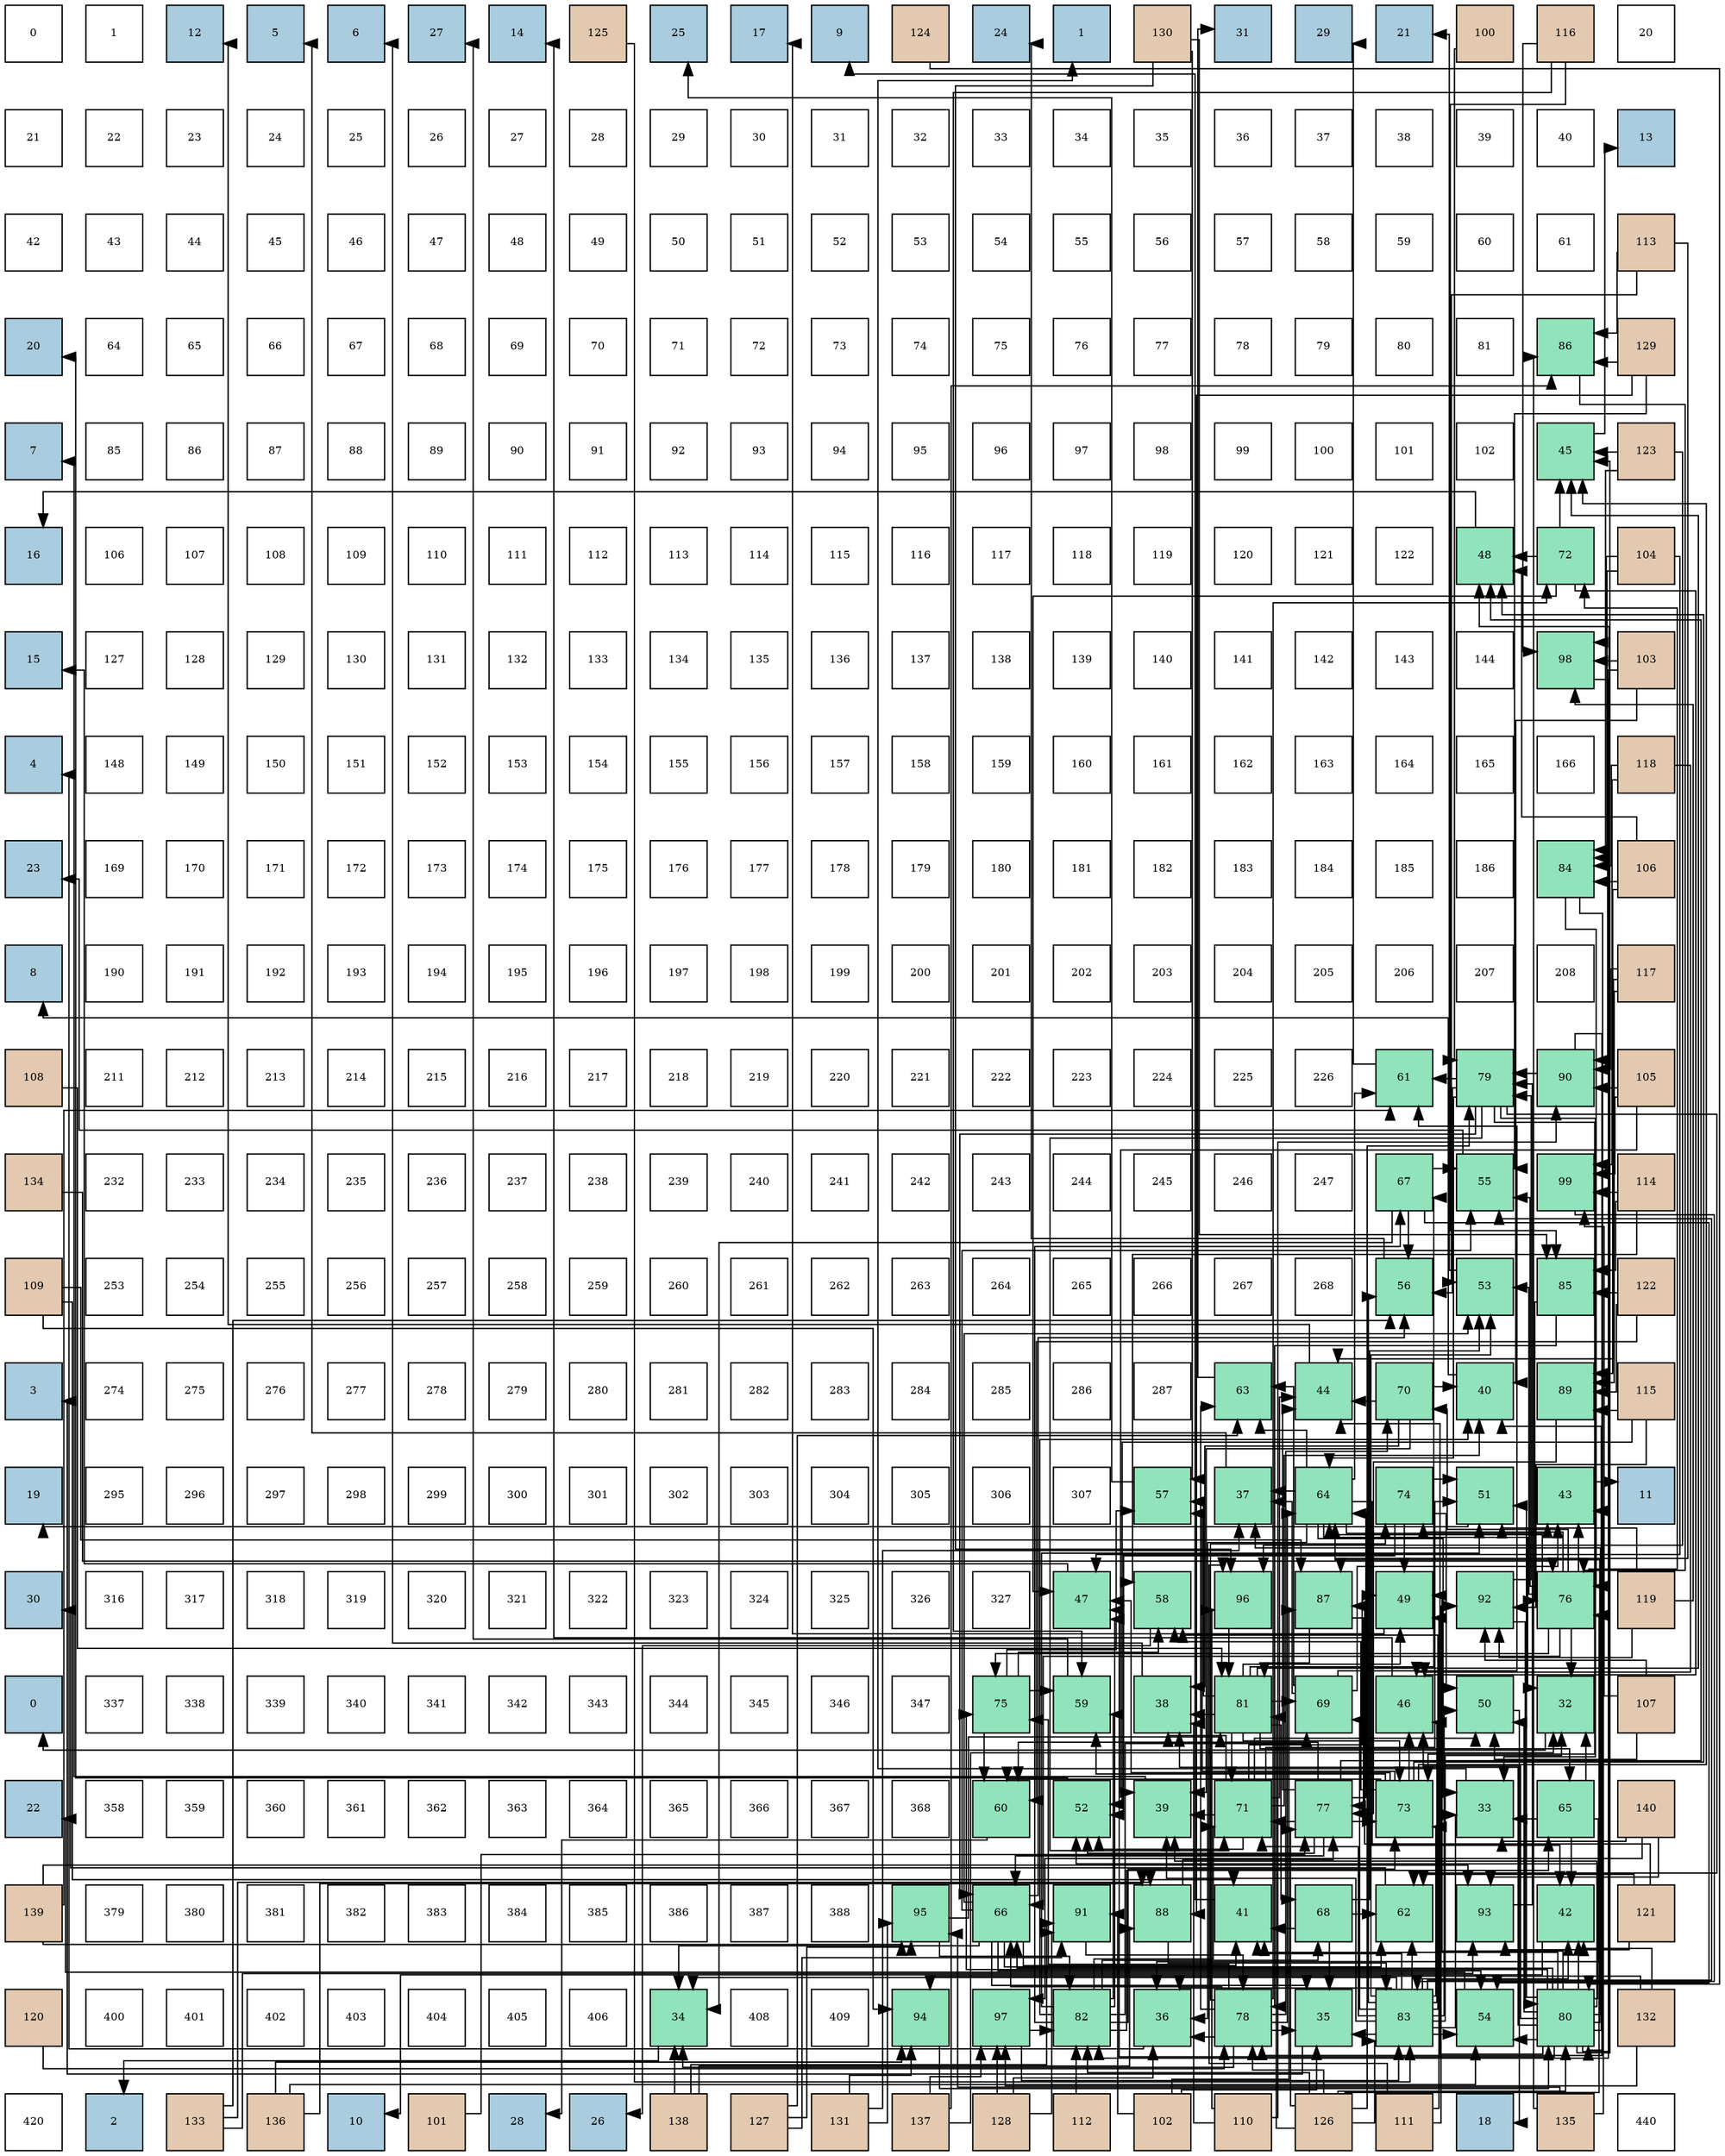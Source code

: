 digraph layout{
 rankdir=TB;
 splines=ortho;
 node [style=filled shape=square fixedsize=true width=0.6];
0[label="0", fontsize=8, fillcolor="#ffffff"];
1[label="1", fontsize=8, fillcolor="#ffffff"];
2[label="12", fontsize=8, fillcolor="#a9ccde"];
3[label="5", fontsize=8, fillcolor="#a9ccde"];
4[label="6", fontsize=8, fillcolor="#a9ccde"];
5[label="27", fontsize=8, fillcolor="#a9ccde"];
6[label="14", fontsize=8, fillcolor="#a9ccde"];
7[label="125", fontsize=8, fillcolor="#e3c9af"];
8[label="25", fontsize=8, fillcolor="#a9ccde"];
9[label="17", fontsize=8, fillcolor="#a9ccde"];
10[label="9", fontsize=8, fillcolor="#a9ccde"];
11[label="124", fontsize=8, fillcolor="#e3c9af"];
12[label="24", fontsize=8, fillcolor="#a9ccde"];
13[label="1", fontsize=8, fillcolor="#a9ccde"];
14[label="130", fontsize=8, fillcolor="#e3c9af"];
15[label="31", fontsize=8, fillcolor="#a9ccde"];
16[label="29", fontsize=8, fillcolor="#a9ccde"];
17[label="21", fontsize=8, fillcolor="#a9ccde"];
18[label="100", fontsize=8, fillcolor="#e3c9af"];
19[label="116", fontsize=8, fillcolor="#e3c9af"];
20[label="20", fontsize=8, fillcolor="#ffffff"];
21[label="21", fontsize=8, fillcolor="#ffffff"];
22[label="22", fontsize=8, fillcolor="#ffffff"];
23[label="23", fontsize=8, fillcolor="#ffffff"];
24[label="24", fontsize=8, fillcolor="#ffffff"];
25[label="25", fontsize=8, fillcolor="#ffffff"];
26[label="26", fontsize=8, fillcolor="#ffffff"];
27[label="27", fontsize=8, fillcolor="#ffffff"];
28[label="28", fontsize=8, fillcolor="#ffffff"];
29[label="29", fontsize=8, fillcolor="#ffffff"];
30[label="30", fontsize=8, fillcolor="#ffffff"];
31[label="31", fontsize=8, fillcolor="#ffffff"];
32[label="32", fontsize=8, fillcolor="#ffffff"];
33[label="33", fontsize=8, fillcolor="#ffffff"];
34[label="34", fontsize=8, fillcolor="#ffffff"];
35[label="35", fontsize=8, fillcolor="#ffffff"];
36[label="36", fontsize=8, fillcolor="#ffffff"];
37[label="37", fontsize=8, fillcolor="#ffffff"];
38[label="38", fontsize=8, fillcolor="#ffffff"];
39[label="39", fontsize=8, fillcolor="#ffffff"];
40[label="40", fontsize=8, fillcolor="#ffffff"];
41[label="13", fontsize=8, fillcolor="#a9ccde"];
42[label="42", fontsize=8, fillcolor="#ffffff"];
43[label="43", fontsize=8, fillcolor="#ffffff"];
44[label="44", fontsize=8, fillcolor="#ffffff"];
45[label="45", fontsize=8, fillcolor="#ffffff"];
46[label="46", fontsize=8, fillcolor="#ffffff"];
47[label="47", fontsize=8, fillcolor="#ffffff"];
48[label="48", fontsize=8, fillcolor="#ffffff"];
49[label="49", fontsize=8, fillcolor="#ffffff"];
50[label="50", fontsize=8, fillcolor="#ffffff"];
51[label="51", fontsize=8, fillcolor="#ffffff"];
52[label="52", fontsize=8, fillcolor="#ffffff"];
53[label="53", fontsize=8, fillcolor="#ffffff"];
54[label="54", fontsize=8, fillcolor="#ffffff"];
55[label="55", fontsize=8, fillcolor="#ffffff"];
56[label="56", fontsize=8, fillcolor="#ffffff"];
57[label="57", fontsize=8, fillcolor="#ffffff"];
58[label="58", fontsize=8, fillcolor="#ffffff"];
59[label="59", fontsize=8, fillcolor="#ffffff"];
60[label="60", fontsize=8, fillcolor="#ffffff"];
61[label="61", fontsize=8, fillcolor="#ffffff"];
62[label="113", fontsize=8, fillcolor="#e3c9af"];
63[label="20", fontsize=8, fillcolor="#a9ccde"];
64[label="64", fontsize=8, fillcolor="#ffffff"];
65[label="65", fontsize=8, fillcolor="#ffffff"];
66[label="66", fontsize=8, fillcolor="#ffffff"];
67[label="67", fontsize=8, fillcolor="#ffffff"];
68[label="68", fontsize=8, fillcolor="#ffffff"];
69[label="69", fontsize=8, fillcolor="#ffffff"];
70[label="70", fontsize=8, fillcolor="#ffffff"];
71[label="71", fontsize=8, fillcolor="#ffffff"];
72[label="72", fontsize=8, fillcolor="#ffffff"];
73[label="73", fontsize=8, fillcolor="#ffffff"];
74[label="74", fontsize=8, fillcolor="#ffffff"];
75[label="75", fontsize=8, fillcolor="#ffffff"];
76[label="76", fontsize=8, fillcolor="#ffffff"];
77[label="77", fontsize=8, fillcolor="#ffffff"];
78[label="78", fontsize=8, fillcolor="#ffffff"];
79[label="79", fontsize=8, fillcolor="#ffffff"];
80[label="80", fontsize=8, fillcolor="#ffffff"];
81[label="81", fontsize=8, fillcolor="#ffffff"];
82[label="86", fontsize=8, fillcolor="#91e3bb"];
83[label="129", fontsize=8, fillcolor="#e3c9af"];
84[label="7", fontsize=8, fillcolor="#a9ccde"];
85[label="85", fontsize=8, fillcolor="#ffffff"];
86[label="86", fontsize=8, fillcolor="#ffffff"];
87[label="87", fontsize=8, fillcolor="#ffffff"];
88[label="88", fontsize=8, fillcolor="#ffffff"];
89[label="89", fontsize=8, fillcolor="#ffffff"];
90[label="90", fontsize=8, fillcolor="#ffffff"];
91[label="91", fontsize=8, fillcolor="#ffffff"];
92[label="92", fontsize=8, fillcolor="#ffffff"];
93[label="93", fontsize=8, fillcolor="#ffffff"];
94[label="94", fontsize=8, fillcolor="#ffffff"];
95[label="95", fontsize=8, fillcolor="#ffffff"];
96[label="96", fontsize=8, fillcolor="#ffffff"];
97[label="97", fontsize=8, fillcolor="#ffffff"];
98[label="98", fontsize=8, fillcolor="#ffffff"];
99[label="99", fontsize=8, fillcolor="#ffffff"];
100[label="100", fontsize=8, fillcolor="#ffffff"];
101[label="101", fontsize=8, fillcolor="#ffffff"];
102[label="102", fontsize=8, fillcolor="#ffffff"];
103[label="45", fontsize=8, fillcolor="#91e3bb"];
104[label="123", fontsize=8, fillcolor="#e3c9af"];
105[label="16", fontsize=8, fillcolor="#a9ccde"];
106[label="106", fontsize=8, fillcolor="#ffffff"];
107[label="107", fontsize=8, fillcolor="#ffffff"];
108[label="108", fontsize=8, fillcolor="#ffffff"];
109[label="109", fontsize=8, fillcolor="#ffffff"];
110[label="110", fontsize=8, fillcolor="#ffffff"];
111[label="111", fontsize=8, fillcolor="#ffffff"];
112[label="112", fontsize=8, fillcolor="#ffffff"];
113[label="113", fontsize=8, fillcolor="#ffffff"];
114[label="114", fontsize=8, fillcolor="#ffffff"];
115[label="115", fontsize=8, fillcolor="#ffffff"];
116[label="116", fontsize=8, fillcolor="#ffffff"];
117[label="117", fontsize=8, fillcolor="#ffffff"];
118[label="118", fontsize=8, fillcolor="#ffffff"];
119[label="119", fontsize=8, fillcolor="#ffffff"];
120[label="120", fontsize=8, fillcolor="#ffffff"];
121[label="121", fontsize=8, fillcolor="#ffffff"];
122[label="122", fontsize=8, fillcolor="#ffffff"];
123[label="48", fontsize=8, fillcolor="#91e3bb"];
124[label="72", fontsize=8, fillcolor="#91e3bb"];
125[label="104", fontsize=8, fillcolor="#e3c9af"];
126[label="15", fontsize=8, fillcolor="#a9ccde"];
127[label="127", fontsize=8, fillcolor="#ffffff"];
128[label="128", fontsize=8, fillcolor="#ffffff"];
129[label="129", fontsize=8, fillcolor="#ffffff"];
130[label="130", fontsize=8, fillcolor="#ffffff"];
131[label="131", fontsize=8, fillcolor="#ffffff"];
132[label="132", fontsize=8, fillcolor="#ffffff"];
133[label="133", fontsize=8, fillcolor="#ffffff"];
134[label="134", fontsize=8, fillcolor="#ffffff"];
135[label="135", fontsize=8, fillcolor="#ffffff"];
136[label="136", fontsize=8, fillcolor="#ffffff"];
137[label="137", fontsize=8, fillcolor="#ffffff"];
138[label="138", fontsize=8, fillcolor="#ffffff"];
139[label="139", fontsize=8, fillcolor="#ffffff"];
140[label="140", fontsize=8, fillcolor="#ffffff"];
141[label="141", fontsize=8, fillcolor="#ffffff"];
142[label="142", fontsize=8, fillcolor="#ffffff"];
143[label="143", fontsize=8, fillcolor="#ffffff"];
144[label="144", fontsize=8, fillcolor="#ffffff"];
145[label="98", fontsize=8, fillcolor="#91e3bb"];
146[label="103", fontsize=8, fillcolor="#e3c9af"];
147[label="4", fontsize=8, fillcolor="#a9ccde"];
148[label="148", fontsize=8, fillcolor="#ffffff"];
149[label="149", fontsize=8, fillcolor="#ffffff"];
150[label="150", fontsize=8, fillcolor="#ffffff"];
151[label="151", fontsize=8, fillcolor="#ffffff"];
152[label="152", fontsize=8, fillcolor="#ffffff"];
153[label="153", fontsize=8, fillcolor="#ffffff"];
154[label="154", fontsize=8, fillcolor="#ffffff"];
155[label="155", fontsize=8, fillcolor="#ffffff"];
156[label="156", fontsize=8, fillcolor="#ffffff"];
157[label="157", fontsize=8, fillcolor="#ffffff"];
158[label="158", fontsize=8, fillcolor="#ffffff"];
159[label="159", fontsize=8, fillcolor="#ffffff"];
160[label="160", fontsize=8, fillcolor="#ffffff"];
161[label="161", fontsize=8, fillcolor="#ffffff"];
162[label="162", fontsize=8, fillcolor="#ffffff"];
163[label="163", fontsize=8, fillcolor="#ffffff"];
164[label="164", fontsize=8, fillcolor="#ffffff"];
165[label="165", fontsize=8, fillcolor="#ffffff"];
166[label="166", fontsize=8, fillcolor="#ffffff"];
167[label="118", fontsize=8, fillcolor="#e3c9af"];
168[label="23", fontsize=8, fillcolor="#a9ccde"];
169[label="169", fontsize=8, fillcolor="#ffffff"];
170[label="170", fontsize=8, fillcolor="#ffffff"];
171[label="171", fontsize=8, fillcolor="#ffffff"];
172[label="172", fontsize=8, fillcolor="#ffffff"];
173[label="173", fontsize=8, fillcolor="#ffffff"];
174[label="174", fontsize=8, fillcolor="#ffffff"];
175[label="175", fontsize=8, fillcolor="#ffffff"];
176[label="176", fontsize=8, fillcolor="#ffffff"];
177[label="177", fontsize=8, fillcolor="#ffffff"];
178[label="178", fontsize=8, fillcolor="#ffffff"];
179[label="179", fontsize=8, fillcolor="#ffffff"];
180[label="180", fontsize=8, fillcolor="#ffffff"];
181[label="181", fontsize=8, fillcolor="#ffffff"];
182[label="182", fontsize=8, fillcolor="#ffffff"];
183[label="183", fontsize=8, fillcolor="#ffffff"];
184[label="184", fontsize=8, fillcolor="#ffffff"];
185[label="185", fontsize=8, fillcolor="#ffffff"];
186[label="186", fontsize=8, fillcolor="#ffffff"];
187[label="84", fontsize=8, fillcolor="#91e3bb"];
188[label="106", fontsize=8, fillcolor="#e3c9af"];
189[label="8", fontsize=8, fillcolor="#a9ccde"];
190[label="190", fontsize=8, fillcolor="#ffffff"];
191[label="191", fontsize=8, fillcolor="#ffffff"];
192[label="192", fontsize=8, fillcolor="#ffffff"];
193[label="193", fontsize=8, fillcolor="#ffffff"];
194[label="194", fontsize=8, fillcolor="#ffffff"];
195[label="195", fontsize=8, fillcolor="#ffffff"];
196[label="196", fontsize=8, fillcolor="#ffffff"];
197[label="197", fontsize=8, fillcolor="#ffffff"];
198[label="198", fontsize=8, fillcolor="#ffffff"];
199[label="199", fontsize=8, fillcolor="#ffffff"];
200[label="200", fontsize=8, fillcolor="#ffffff"];
201[label="201", fontsize=8, fillcolor="#ffffff"];
202[label="202", fontsize=8, fillcolor="#ffffff"];
203[label="203", fontsize=8, fillcolor="#ffffff"];
204[label="204", fontsize=8, fillcolor="#ffffff"];
205[label="205", fontsize=8, fillcolor="#ffffff"];
206[label="206", fontsize=8, fillcolor="#ffffff"];
207[label="207", fontsize=8, fillcolor="#ffffff"];
208[label="208", fontsize=8, fillcolor="#ffffff"];
209[label="117", fontsize=8, fillcolor="#e3c9af"];
210[label="108", fontsize=8, fillcolor="#e3c9af"];
211[label="211", fontsize=8, fillcolor="#ffffff"];
212[label="212", fontsize=8, fillcolor="#ffffff"];
213[label="213", fontsize=8, fillcolor="#ffffff"];
214[label="214", fontsize=8, fillcolor="#ffffff"];
215[label="215", fontsize=8, fillcolor="#ffffff"];
216[label="216", fontsize=8, fillcolor="#ffffff"];
217[label="217", fontsize=8, fillcolor="#ffffff"];
218[label="218", fontsize=8, fillcolor="#ffffff"];
219[label="219", fontsize=8, fillcolor="#ffffff"];
220[label="220", fontsize=8, fillcolor="#ffffff"];
221[label="221", fontsize=8, fillcolor="#ffffff"];
222[label="222", fontsize=8, fillcolor="#ffffff"];
223[label="223", fontsize=8, fillcolor="#ffffff"];
224[label="224", fontsize=8, fillcolor="#ffffff"];
225[label="225", fontsize=8, fillcolor="#ffffff"];
226[label="226", fontsize=8, fillcolor="#ffffff"];
227[label="61", fontsize=8, fillcolor="#91e3bb"];
228[label="79", fontsize=8, fillcolor="#91e3bb"];
229[label="90", fontsize=8, fillcolor="#91e3bb"];
230[label="105", fontsize=8, fillcolor="#e3c9af"];
231[label="134", fontsize=8, fillcolor="#e3c9af"];
232[label="232", fontsize=8, fillcolor="#ffffff"];
233[label="233", fontsize=8, fillcolor="#ffffff"];
234[label="234", fontsize=8, fillcolor="#ffffff"];
235[label="235", fontsize=8, fillcolor="#ffffff"];
236[label="236", fontsize=8, fillcolor="#ffffff"];
237[label="237", fontsize=8, fillcolor="#ffffff"];
238[label="238", fontsize=8, fillcolor="#ffffff"];
239[label="239", fontsize=8, fillcolor="#ffffff"];
240[label="240", fontsize=8, fillcolor="#ffffff"];
241[label="241", fontsize=8, fillcolor="#ffffff"];
242[label="242", fontsize=8, fillcolor="#ffffff"];
243[label="243", fontsize=8, fillcolor="#ffffff"];
244[label="244", fontsize=8, fillcolor="#ffffff"];
245[label="245", fontsize=8, fillcolor="#ffffff"];
246[label="246", fontsize=8, fillcolor="#ffffff"];
247[label="247", fontsize=8, fillcolor="#ffffff"];
248[label="67", fontsize=8, fillcolor="#91e3bb"];
249[label="55", fontsize=8, fillcolor="#91e3bb"];
250[label="99", fontsize=8, fillcolor="#91e3bb"];
251[label="114", fontsize=8, fillcolor="#e3c9af"];
252[label="109", fontsize=8, fillcolor="#e3c9af"];
253[label="253", fontsize=8, fillcolor="#ffffff"];
254[label="254", fontsize=8, fillcolor="#ffffff"];
255[label="255", fontsize=8, fillcolor="#ffffff"];
256[label="256", fontsize=8, fillcolor="#ffffff"];
257[label="257", fontsize=8, fillcolor="#ffffff"];
258[label="258", fontsize=8, fillcolor="#ffffff"];
259[label="259", fontsize=8, fillcolor="#ffffff"];
260[label="260", fontsize=8, fillcolor="#ffffff"];
261[label="261", fontsize=8, fillcolor="#ffffff"];
262[label="262", fontsize=8, fillcolor="#ffffff"];
263[label="263", fontsize=8, fillcolor="#ffffff"];
264[label="264", fontsize=8, fillcolor="#ffffff"];
265[label="265", fontsize=8, fillcolor="#ffffff"];
266[label="266", fontsize=8, fillcolor="#ffffff"];
267[label="267", fontsize=8, fillcolor="#ffffff"];
268[label="268", fontsize=8, fillcolor="#ffffff"];
269[label="56", fontsize=8, fillcolor="#91e3bb"];
270[label="53", fontsize=8, fillcolor="#91e3bb"];
271[label="85", fontsize=8, fillcolor="#91e3bb"];
272[label="122", fontsize=8, fillcolor="#e3c9af"];
273[label="3", fontsize=8, fillcolor="#a9ccde"];
274[label="274", fontsize=8, fillcolor="#ffffff"];
275[label="275", fontsize=8, fillcolor="#ffffff"];
276[label="276", fontsize=8, fillcolor="#ffffff"];
277[label="277", fontsize=8, fillcolor="#ffffff"];
278[label="278", fontsize=8, fillcolor="#ffffff"];
279[label="279", fontsize=8, fillcolor="#ffffff"];
280[label="280", fontsize=8, fillcolor="#ffffff"];
281[label="281", fontsize=8, fillcolor="#ffffff"];
282[label="282", fontsize=8, fillcolor="#ffffff"];
283[label="283", fontsize=8, fillcolor="#ffffff"];
284[label="284", fontsize=8, fillcolor="#ffffff"];
285[label="285", fontsize=8, fillcolor="#ffffff"];
286[label="286", fontsize=8, fillcolor="#ffffff"];
287[label="287", fontsize=8, fillcolor="#ffffff"];
288[label="63", fontsize=8, fillcolor="#91e3bb"];
289[label="44", fontsize=8, fillcolor="#91e3bb"];
290[label="70", fontsize=8, fillcolor="#91e3bb"];
291[label="40", fontsize=8, fillcolor="#91e3bb"];
292[label="89", fontsize=8, fillcolor="#91e3bb"];
293[label="115", fontsize=8, fillcolor="#e3c9af"];
294[label="19", fontsize=8, fillcolor="#a9ccde"];
295[label="295", fontsize=8, fillcolor="#ffffff"];
296[label="296", fontsize=8, fillcolor="#ffffff"];
297[label="297", fontsize=8, fillcolor="#ffffff"];
298[label="298", fontsize=8, fillcolor="#ffffff"];
299[label="299", fontsize=8, fillcolor="#ffffff"];
300[label="300", fontsize=8, fillcolor="#ffffff"];
301[label="301", fontsize=8, fillcolor="#ffffff"];
302[label="302", fontsize=8, fillcolor="#ffffff"];
303[label="303", fontsize=8, fillcolor="#ffffff"];
304[label="304", fontsize=8, fillcolor="#ffffff"];
305[label="305", fontsize=8, fillcolor="#ffffff"];
306[label="306", fontsize=8, fillcolor="#ffffff"];
307[label="307", fontsize=8, fillcolor="#ffffff"];
308[label="57", fontsize=8, fillcolor="#91e3bb"];
309[label="37", fontsize=8, fillcolor="#91e3bb"];
310[label="64", fontsize=8, fillcolor="#91e3bb"];
311[label="74", fontsize=8, fillcolor="#91e3bb"];
312[label="51", fontsize=8, fillcolor="#91e3bb"];
313[label="43", fontsize=8, fillcolor="#91e3bb"];
314[label="11", fontsize=8, fillcolor="#a9ccde"];
315[label="30", fontsize=8, fillcolor="#a9ccde"];
316[label="316", fontsize=8, fillcolor="#ffffff"];
317[label="317", fontsize=8, fillcolor="#ffffff"];
318[label="318", fontsize=8, fillcolor="#ffffff"];
319[label="319", fontsize=8, fillcolor="#ffffff"];
320[label="320", fontsize=8, fillcolor="#ffffff"];
321[label="321", fontsize=8, fillcolor="#ffffff"];
322[label="322", fontsize=8, fillcolor="#ffffff"];
323[label="323", fontsize=8, fillcolor="#ffffff"];
324[label="324", fontsize=8, fillcolor="#ffffff"];
325[label="325", fontsize=8, fillcolor="#ffffff"];
326[label="326", fontsize=8, fillcolor="#ffffff"];
327[label="327", fontsize=8, fillcolor="#ffffff"];
328[label="47", fontsize=8, fillcolor="#91e3bb"];
329[label="58", fontsize=8, fillcolor="#91e3bb"];
330[label="96", fontsize=8, fillcolor="#91e3bb"];
331[label="87", fontsize=8, fillcolor="#91e3bb"];
332[label="49", fontsize=8, fillcolor="#91e3bb"];
333[label="92", fontsize=8, fillcolor="#91e3bb"];
334[label="76", fontsize=8, fillcolor="#91e3bb"];
335[label="119", fontsize=8, fillcolor="#e3c9af"];
336[label="0", fontsize=8, fillcolor="#a9ccde"];
337[label="337", fontsize=8, fillcolor="#ffffff"];
338[label="338", fontsize=8, fillcolor="#ffffff"];
339[label="339", fontsize=8, fillcolor="#ffffff"];
340[label="340", fontsize=8, fillcolor="#ffffff"];
341[label="341", fontsize=8, fillcolor="#ffffff"];
342[label="342", fontsize=8, fillcolor="#ffffff"];
343[label="343", fontsize=8, fillcolor="#ffffff"];
344[label="344", fontsize=8, fillcolor="#ffffff"];
345[label="345", fontsize=8, fillcolor="#ffffff"];
346[label="346", fontsize=8, fillcolor="#ffffff"];
347[label="347", fontsize=8, fillcolor="#ffffff"];
348[label="75", fontsize=8, fillcolor="#91e3bb"];
349[label="59", fontsize=8, fillcolor="#91e3bb"];
350[label="38", fontsize=8, fillcolor="#91e3bb"];
351[label="81", fontsize=8, fillcolor="#91e3bb"];
352[label="69", fontsize=8, fillcolor="#91e3bb"];
353[label="46", fontsize=8, fillcolor="#91e3bb"];
354[label="50", fontsize=8, fillcolor="#91e3bb"];
355[label="32", fontsize=8, fillcolor="#91e3bb"];
356[label="107", fontsize=8, fillcolor="#e3c9af"];
357[label="22", fontsize=8, fillcolor="#a9ccde"];
358[label="358", fontsize=8, fillcolor="#ffffff"];
359[label="359", fontsize=8, fillcolor="#ffffff"];
360[label="360", fontsize=8, fillcolor="#ffffff"];
361[label="361", fontsize=8, fillcolor="#ffffff"];
362[label="362", fontsize=8, fillcolor="#ffffff"];
363[label="363", fontsize=8, fillcolor="#ffffff"];
364[label="364", fontsize=8, fillcolor="#ffffff"];
365[label="365", fontsize=8, fillcolor="#ffffff"];
366[label="366", fontsize=8, fillcolor="#ffffff"];
367[label="367", fontsize=8, fillcolor="#ffffff"];
368[label="368", fontsize=8, fillcolor="#ffffff"];
369[label="60", fontsize=8, fillcolor="#91e3bb"];
370[label="52", fontsize=8, fillcolor="#91e3bb"];
371[label="39", fontsize=8, fillcolor="#91e3bb"];
372[label="71", fontsize=8, fillcolor="#91e3bb"];
373[label="77", fontsize=8, fillcolor="#91e3bb"];
374[label="73", fontsize=8, fillcolor="#91e3bb"];
375[label="33", fontsize=8, fillcolor="#91e3bb"];
376[label="65", fontsize=8, fillcolor="#91e3bb"];
377[label="140", fontsize=8, fillcolor="#e3c9af"];
378[label="139", fontsize=8, fillcolor="#e3c9af"];
379[label="379", fontsize=8, fillcolor="#ffffff"];
380[label="380", fontsize=8, fillcolor="#ffffff"];
381[label="381", fontsize=8, fillcolor="#ffffff"];
382[label="382", fontsize=8, fillcolor="#ffffff"];
383[label="383", fontsize=8, fillcolor="#ffffff"];
384[label="384", fontsize=8, fillcolor="#ffffff"];
385[label="385", fontsize=8, fillcolor="#ffffff"];
386[label="386", fontsize=8, fillcolor="#ffffff"];
387[label="387", fontsize=8, fillcolor="#ffffff"];
388[label="388", fontsize=8, fillcolor="#ffffff"];
389[label="95", fontsize=8, fillcolor="#91e3bb"];
390[label="66", fontsize=8, fillcolor="#91e3bb"];
391[label="91", fontsize=8, fillcolor="#91e3bb"];
392[label="88", fontsize=8, fillcolor="#91e3bb"];
393[label="41", fontsize=8, fillcolor="#91e3bb"];
394[label="68", fontsize=8, fillcolor="#91e3bb"];
395[label="62", fontsize=8, fillcolor="#91e3bb"];
396[label="93", fontsize=8, fillcolor="#91e3bb"];
397[label="42", fontsize=8, fillcolor="#91e3bb"];
398[label="121", fontsize=8, fillcolor="#e3c9af"];
399[label="120", fontsize=8, fillcolor="#e3c9af"];
400[label="400", fontsize=8, fillcolor="#ffffff"];
401[label="401", fontsize=8, fillcolor="#ffffff"];
402[label="402", fontsize=8, fillcolor="#ffffff"];
403[label="403", fontsize=8, fillcolor="#ffffff"];
404[label="404", fontsize=8, fillcolor="#ffffff"];
405[label="405", fontsize=8, fillcolor="#ffffff"];
406[label="406", fontsize=8, fillcolor="#ffffff"];
407[label="34", fontsize=8, fillcolor="#91e3bb"];
408[label="408", fontsize=8, fillcolor="#ffffff"];
409[label="409", fontsize=8, fillcolor="#ffffff"];
410[label="94", fontsize=8, fillcolor="#91e3bb"];
411[label="97", fontsize=8, fillcolor="#91e3bb"];
412[label="82", fontsize=8, fillcolor="#91e3bb"];
413[label="36", fontsize=8, fillcolor="#91e3bb"];
414[label="78", fontsize=8, fillcolor="#91e3bb"];
415[label="35", fontsize=8, fillcolor="#91e3bb"];
416[label="83", fontsize=8, fillcolor="#91e3bb"];
417[label="54", fontsize=8, fillcolor="#91e3bb"];
418[label="80", fontsize=8, fillcolor="#91e3bb"];
419[label="132", fontsize=8, fillcolor="#e3c9af"];
420[label="420", fontsize=8, fillcolor="#ffffff"];
421[label="2", fontsize=8, fillcolor="#a9ccde"];
422[label="133", fontsize=8, fillcolor="#e3c9af"];
423[label="136", fontsize=8, fillcolor="#e3c9af"];
424[label="10", fontsize=8, fillcolor="#a9ccde"];
425[label="101", fontsize=8, fillcolor="#e3c9af"];
426[label="28", fontsize=8, fillcolor="#a9ccde"];
427[label="26", fontsize=8, fillcolor="#a9ccde"];
428[label="138", fontsize=8, fillcolor="#e3c9af"];
429[label="127", fontsize=8, fillcolor="#e3c9af"];
430[label="131", fontsize=8, fillcolor="#e3c9af"];
431[label="137", fontsize=8, fillcolor="#e3c9af"];
432[label="128", fontsize=8, fillcolor="#e3c9af"];
433[label="112", fontsize=8, fillcolor="#e3c9af"];
434[label="102", fontsize=8, fillcolor="#e3c9af"];
435[label="110", fontsize=8, fillcolor="#e3c9af"];
436[label="126", fontsize=8, fillcolor="#e3c9af"];
437[label="111", fontsize=8, fillcolor="#e3c9af"];
438[label="18", fontsize=8, fillcolor="#a9ccde"];
439[label="135", fontsize=8, fillcolor="#e3c9af"];
440[label="440", fontsize=8, fillcolor="#ffffff"];
edge [constraint=false, style=vis];355 -> 336;
375 -> 13;
407 -> 421;
415 -> 273;
413 -> 147;
309 -> 3;
350 -> 4;
371 -> 84;
291 -> 189;
393 -> 10;
397 -> 424;
313 -> 314;
289 -> 2;
103 -> 41;
353 -> 6;
328 -> 126;
123 -> 105;
332 -> 9;
354 -> 438;
312 -> 294;
370 -> 63;
270 -> 17;
417 -> 357;
249 -> 168;
269 -> 12;
308 -> 8;
329 -> 427;
349 -> 5;
369 -> 426;
227 -> 16;
395 -> 315;
288 -> 15;
310 -> 355;
310 -> 375;
310 -> 413;
310 -> 309;
310 -> 397;
310 -> 313;
310 -> 227;
310 -> 288;
376 -> 355;
376 -> 375;
376 -> 413;
376 -> 397;
390 -> 407;
390 -> 415;
390 -> 393;
390 -> 270;
390 -> 417;
390 -> 249;
390 -> 269;
390 -> 395;
248 -> 407;
248 -> 417;
248 -> 249;
248 -> 269;
394 -> 415;
394 -> 393;
394 -> 270;
394 -> 395;
352 -> 309;
352 -> 313;
352 -> 227;
352 -> 288;
290 -> 350;
290 -> 371;
290 -> 291;
290 -> 289;
372 -> 350;
372 -> 371;
372 -> 291;
372 -> 289;
372 -> 332;
372 -> 354;
372 -> 312;
372 -> 370;
124 -> 103;
124 -> 353;
124 -> 328;
124 -> 123;
374 -> 103;
374 -> 353;
374 -> 328;
374 -> 123;
374 -> 308;
374 -> 329;
374 -> 349;
374 -> 369;
311 -> 332;
311 -> 354;
311 -> 312;
311 -> 370;
348 -> 308;
348 -> 329;
348 -> 349;
348 -> 369;
334 -> 355;
334 -> 313;
334 -> 270;
334 -> 249;
334 -> 310;
334 -> 390;
334 -> 290;
334 -> 124;
334 -> 311;
334 -> 348;
373 -> 289;
373 -> 123;
373 -> 370;
373 -> 369;
373 -> 310;
373 -> 390;
373 -> 372;
373 -> 374;
414 -> 407;
414 -> 415;
414 -> 413;
414 -> 288;
414 -> 310;
414 -> 390;
414 -> 290;
414 -> 124;
414 -> 311;
414 -> 348;
228 -> 375;
228 -> 269;
228 -> 227;
228 -> 395;
228 -> 310;
228 -> 390;
228 -> 372;
228 -> 374;
418 -> 309;
418 -> 350;
418 -> 371;
418 -> 291;
418 -> 393;
418 -> 397;
418 -> 289;
418 -> 103;
418 -> 353;
418 -> 328;
418 -> 123;
418 -> 332;
418 -> 354;
418 -> 312;
418 -> 370;
418 -> 417;
418 -> 310;
418 -> 390;
418 -> 348;
351 -> 350;
351 -> 103;
351 -> 332;
351 -> 308;
351 -> 376;
351 -> 248;
351 -> 394;
351 -> 352;
351 -> 372;
351 -> 374;
412 -> 291;
412 -> 328;
412 -> 312;
412 -> 349;
412 -> 376;
412 -> 248;
412 -> 394;
412 -> 352;
412 -> 372;
412 -> 374;
416 -> 355;
416 -> 375;
416 -> 407;
416 -> 415;
416 -> 413;
416 -> 371;
416 -> 393;
416 -> 397;
416 -> 353;
416 -> 354;
416 -> 270;
416 -> 417;
416 -> 249;
416 -> 269;
416 -> 329;
416 -> 395;
416 -> 352;
416 -> 372;
416 -> 374;
187 -> 334;
187 -> 418;
271 -> 334;
271 -> 414;
82 -> 334;
331 -> 373;
331 -> 351;
392 -> 373;
392 -> 416;
292 -> 373;
229 -> 414;
229 -> 228;
391 -> 414;
333 -> 228;
333 -> 418;
396 -> 228;
410 -> 418;
389 -> 351;
389 -> 412;
330 -> 351;
411 -> 412;
411 -> 416;
145 -> 412;
250 -> 416;
18 -> 228;
425 -> 373;
434 -> 415;
434 -> 331;
434 -> 391;
146 -> 291;
146 -> 229;
146 -> 145;
125 -> 328;
125 -> 187;
125 -> 145;
230 -> 371;
230 -> 229;
230 -> 250;
188 -> 123;
188 -> 187;
188 -> 292;
356 -> 354;
356 -> 333;
356 -> 250;
210 -> 351;
252 -> 393;
252 -> 331;
252 -> 410;
435 -> 350;
435 -> 229;
435 -> 330;
437 -> 332;
437 -> 333;
437 -> 330;
433 -> 412;
62 -> 270;
62 -> 82;
62 -> 331;
251 -> 329;
251 -> 271;
251 -> 250;
293 -> 370;
293 -> 292;
293 -> 333;
19 -> 349;
19 -> 271;
19 -> 145;
209 -> 289;
209 -> 292;
209 -> 229;
167 -> 353;
167 -> 187;
167 -> 250;
335 -> 312;
335 -> 333;
335 -> 145;
399 -> 414;
398 -> 395;
398 -> 331;
398 -> 396;
272 -> 369;
272 -> 271;
272 -> 292;
104 -> 103;
104 -> 187;
104 -> 330;
11 -> 418;
7 -> 416;
436 -> 334;
436 -> 373;
436 -> 414;
436 -> 228;
436 -> 418;
436 -> 351;
436 -> 412;
436 -> 416;
429 -> 288;
429 -> 391;
429 -> 389;
432 -> 413;
432 -> 391;
432 -> 411;
83 -> 249;
83 -> 82;
83 -> 392;
14 -> 308;
14 -> 271;
14 -> 330;
430 -> 309;
430 -> 410;
430 -> 389;
419 -> 397;
419 -> 410;
419 -> 411;
422 -> 269;
422 -> 392;
422 -> 396;
231 -> 334;
439 -> 313;
439 -> 82;
439 -> 389;
423 -> 417;
423 -> 392;
423 -> 410;
431 -> 355;
431 -> 82;
431 -> 411;
428 -> 407;
428 -> 392;
428 -> 391;
378 -> 227;
378 -> 396;
378 -> 389;
377 -> 375;
377 -> 396;
377 -> 411;
edge [constraint=true, style=invis];
0 -> 21 -> 42 -> 63 -> 84 -> 105 -> 126 -> 147 -> 168 -> 189 -> 210 -> 231 -> 252 -> 273 -> 294 -> 315 -> 336 -> 357 -> 378 -> 399 -> 420;
1 -> 22 -> 43 -> 64 -> 85 -> 106 -> 127 -> 148 -> 169 -> 190 -> 211 -> 232 -> 253 -> 274 -> 295 -> 316 -> 337 -> 358 -> 379 -> 400 -> 421;
2 -> 23 -> 44 -> 65 -> 86 -> 107 -> 128 -> 149 -> 170 -> 191 -> 212 -> 233 -> 254 -> 275 -> 296 -> 317 -> 338 -> 359 -> 380 -> 401 -> 422;
3 -> 24 -> 45 -> 66 -> 87 -> 108 -> 129 -> 150 -> 171 -> 192 -> 213 -> 234 -> 255 -> 276 -> 297 -> 318 -> 339 -> 360 -> 381 -> 402 -> 423;
4 -> 25 -> 46 -> 67 -> 88 -> 109 -> 130 -> 151 -> 172 -> 193 -> 214 -> 235 -> 256 -> 277 -> 298 -> 319 -> 340 -> 361 -> 382 -> 403 -> 424;
5 -> 26 -> 47 -> 68 -> 89 -> 110 -> 131 -> 152 -> 173 -> 194 -> 215 -> 236 -> 257 -> 278 -> 299 -> 320 -> 341 -> 362 -> 383 -> 404 -> 425;
6 -> 27 -> 48 -> 69 -> 90 -> 111 -> 132 -> 153 -> 174 -> 195 -> 216 -> 237 -> 258 -> 279 -> 300 -> 321 -> 342 -> 363 -> 384 -> 405 -> 426;
7 -> 28 -> 49 -> 70 -> 91 -> 112 -> 133 -> 154 -> 175 -> 196 -> 217 -> 238 -> 259 -> 280 -> 301 -> 322 -> 343 -> 364 -> 385 -> 406 -> 427;
8 -> 29 -> 50 -> 71 -> 92 -> 113 -> 134 -> 155 -> 176 -> 197 -> 218 -> 239 -> 260 -> 281 -> 302 -> 323 -> 344 -> 365 -> 386 -> 407 -> 428;
9 -> 30 -> 51 -> 72 -> 93 -> 114 -> 135 -> 156 -> 177 -> 198 -> 219 -> 240 -> 261 -> 282 -> 303 -> 324 -> 345 -> 366 -> 387 -> 408 -> 429;
10 -> 31 -> 52 -> 73 -> 94 -> 115 -> 136 -> 157 -> 178 -> 199 -> 220 -> 241 -> 262 -> 283 -> 304 -> 325 -> 346 -> 367 -> 388 -> 409 -> 430;
11 -> 32 -> 53 -> 74 -> 95 -> 116 -> 137 -> 158 -> 179 -> 200 -> 221 -> 242 -> 263 -> 284 -> 305 -> 326 -> 347 -> 368 -> 389 -> 410 -> 431;
12 -> 33 -> 54 -> 75 -> 96 -> 117 -> 138 -> 159 -> 180 -> 201 -> 222 -> 243 -> 264 -> 285 -> 306 -> 327 -> 348 -> 369 -> 390 -> 411 -> 432;
13 -> 34 -> 55 -> 76 -> 97 -> 118 -> 139 -> 160 -> 181 -> 202 -> 223 -> 244 -> 265 -> 286 -> 307 -> 328 -> 349 -> 370 -> 391 -> 412 -> 433;
14 -> 35 -> 56 -> 77 -> 98 -> 119 -> 140 -> 161 -> 182 -> 203 -> 224 -> 245 -> 266 -> 287 -> 308 -> 329 -> 350 -> 371 -> 392 -> 413 -> 434;
15 -> 36 -> 57 -> 78 -> 99 -> 120 -> 141 -> 162 -> 183 -> 204 -> 225 -> 246 -> 267 -> 288 -> 309 -> 330 -> 351 -> 372 -> 393 -> 414 -> 435;
16 -> 37 -> 58 -> 79 -> 100 -> 121 -> 142 -> 163 -> 184 -> 205 -> 226 -> 247 -> 268 -> 289 -> 310 -> 331 -> 352 -> 373 -> 394 -> 415 -> 436;
17 -> 38 -> 59 -> 80 -> 101 -> 122 -> 143 -> 164 -> 185 -> 206 -> 227 -> 248 -> 269 -> 290 -> 311 -> 332 -> 353 -> 374 -> 395 -> 416 -> 437;
18 -> 39 -> 60 -> 81 -> 102 -> 123 -> 144 -> 165 -> 186 -> 207 -> 228 -> 249 -> 270 -> 291 -> 312 -> 333 -> 354 -> 375 -> 396 -> 417 -> 438;
19 -> 40 -> 61 -> 82 -> 103 -> 124 -> 145 -> 166 -> 187 -> 208 -> 229 -> 250 -> 271 -> 292 -> 313 -> 334 -> 355 -> 376 -> 397 -> 418 -> 439;
20 -> 41 -> 62 -> 83 -> 104 -> 125 -> 146 -> 167 -> 188 -> 209 -> 230 -> 251 -> 272 -> 293 -> 314 -> 335 -> 356 -> 377 -> 398 -> 419 -> 440;
rank = same {0 -> 1 -> 2 -> 3 -> 4 -> 5 -> 6 -> 7 -> 8 -> 9 -> 10 -> 11 -> 12 -> 13 -> 14 -> 15 -> 16 -> 17 -> 18 -> 19 -> 20};
rank = same {21 -> 22 -> 23 -> 24 -> 25 -> 26 -> 27 -> 28 -> 29 -> 30 -> 31 -> 32 -> 33 -> 34 -> 35 -> 36 -> 37 -> 38 -> 39 -> 40 -> 41};
rank = same {42 -> 43 -> 44 -> 45 -> 46 -> 47 -> 48 -> 49 -> 50 -> 51 -> 52 -> 53 -> 54 -> 55 -> 56 -> 57 -> 58 -> 59 -> 60 -> 61 -> 62};
rank = same {63 -> 64 -> 65 -> 66 -> 67 -> 68 -> 69 -> 70 -> 71 -> 72 -> 73 -> 74 -> 75 -> 76 -> 77 -> 78 -> 79 -> 80 -> 81 -> 82 -> 83};
rank = same {84 -> 85 -> 86 -> 87 -> 88 -> 89 -> 90 -> 91 -> 92 -> 93 -> 94 -> 95 -> 96 -> 97 -> 98 -> 99 -> 100 -> 101 -> 102 -> 103 -> 104};
rank = same {105 -> 106 -> 107 -> 108 -> 109 -> 110 -> 111 -> 112 -> 113 -> 114 -> 115 -> 116 -> 117 -> 118 -> 119 -> 120 -> 121 -> 122 -> 123 -> 124 -> 125};
rank = same {126 -> 127 -> 128 -> 129 -> 130 -> 131 -> 132 -> 133 -> 134 -> 135 -> 136 -> 137 -> 138 -> 139 -> 140 -> 141 -> 142 -> 143 -> 144 -> 145 -> 146};
rank = same {147 -> 148 -> 149 -> 150 -> 151 -> 152 -> 153 -> 154 -> 155 -> 156 -> 157 -> 158 -> 159 -> 160 -> 161 -> 162 -> 163 -> 164 -> 165 -> 166 -> 167};
rank = same {168 -> 169 -> 170 -> 171 -> 172 -> 173 -> 174 -> 175 -> 176 -> 177 -> 178 -> 179 -> 180 -> 181 -> 182 -> 183 -> 184 -> 185 -> 186 -> 187 -> 188};
rank = same {189 -> 190 -> 191 -> 192 -> 193 -> 194 -> 195 -> 196 -> 197 -> 198 -> 199 -> 200 -> 201 -> 202 -> 203 -> 204 -> 205 -> 206 -> 207 -> 208 -> 209};
rank = same {210 -> 211 -> 212 -> 213 -> 214 -> 215 -> 216 -> 217 -> 218 -> 219 -> 220 -> 221 -> 222 -> 223 -> 224 -> 225 -> 226 -> 227 -> 228 -> 229 -> 230};
rank = same {231 -> 232 -> 233 -> 234 -> 235 -> 236 -> 237 -> 238 -> 239 -> 240 -> 241 -> 242 -> 243 -> 244 -> 245 -> 246 -> 247 -> 248 -> 249 -> 250 -> 251};
rank = same {252 -> 253 -> 254 -> 255 -> 256 -> 257 -> 258 -> 259 -> 260 -> 261 -> 262 -> 263 -> 264 -> 265 -> 266 -> 267 -> 268 -> 269 -> 270 -> 271 -> 272};
rank = same {273 -> 274 -> 275 -> 276 -> 277 -> 278 -> 279 -> 280 -> 281 -> 282 -> 283 -> 284 -> 285 -> 286 -> 287 -> 288 -> 289 -> 290 -> 291 -> 292 -> 293};
rank = same {294 -> 295 -> 296 -> 297 -> 298 -> 299 -> 300 -> 301 -> 302 -> 303 -> 304 -> 305 -> 306 -> 307 -> 308 -> 309 -> 310 -> 311 -> 312 -> 313 -> 314};
rank = same {315 -> 316 -> 317 -> 318 -> 319 -> 320 -> 321 -> 322 -> 323 -> 324 -> 325 -> 326 -> 327 -> 328 -> 329 -> 330 -> 331 -> 332 -> 333 -> 334 -> 335};
rank = same {336 -> 337 -> 338 -> 339 -> 340 -> 341 -> 342 -> 343 -> 344 -> 345 -> 346 -> 347 -> 348 -> 349 -> 350 -> 351 -> 352 -> 353 -> 354 -> 355 -> 356};
rank = same {357 -> 358 -> 359 -> 360 -> 361 -> 362 -> 363 -> 364 -> 365 -> 366 -> 367 -> 368 -> 369 -> 370 -> 371 -> 372 -> 373 -> 374 -> 375 -> 376 -> 377};
rank = same {378 -> 379 -> 380 -> 381 -> 382 -> 383 -> 384 -> 385 -> 386 -> 387 -> 388 -> 389 -> 390 -> 391 -> 392 -> 393 -> 394 -> 395 -> 396 -> 397 -> 398};
rank = same {399 -> 400 -> 401 -> 402 -> 403 -> 404 -> 405 -> 406 -> 407 -> 408 -> 409 -> 410 -> 411 -> 412 -> 413 -> 414 -> 415 -> 416 -> 417 -> 418 -> 419};
rank = same {420 -> 421 -> 422 -> 423 -> 424 -> 425 -> 426 -> 427 -> 428 -> 429 -> 430 -> 431 -> 432 -> 433 -> 434 -> 435 -> 436 -> 437 -> 438 -> 439 -> 440};
}